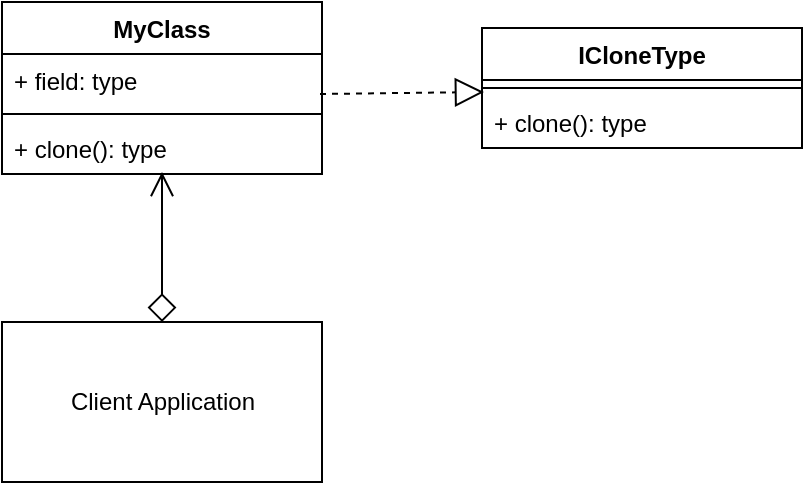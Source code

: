 <mxfile version="14.8.2" type="device"><diagram id="oeVRrGCeo5AOfktruy2Z" name="Page-1"><mxGraphModel dx="868" dy="393" grid="1" gridSize="10" guides="1" tooltips="1" connect="1" arrows="1" fold="1" page="1" pageScale="1" pageWidth="827" pageHeight="1169" math="0" shadow="0"><root><mxCell id="0"/><mxCell id="1" parent="0"/><mxCell id="7UO8UiZxaFosrvsnGZem-1" value="MyClass" style="swimlane;fontStyle=1;align=center;verticalAlign=top;childLayout=stackLayout;horizontal=1;startSize=26;horizontalStack=0;resizeParent=1;resizeParentMax=0;resizeLast=0;collapsible=1;marginBottom=0;" vertex="1" parent="1"><mxGeometry x="80" y="40" width="160" height="86" as="geometry"/></mxCell><mxCell id="7UO8UiZxaFosrvsnGZem-2" value="+ field: type" style="text;strokeColor=none;fillColor=none;align=left;verticalAlign=top;spacingLeft=4;spacingRight=4;overflow=hidden;rotatable=0;points=[[0,0.5],[1,0.5]];portConstraint=eastwest;" vertex="1" parent="7UO8UiZxaFosrvsnGZem-1"><mxGeometry y="26" width="160" height="26" as="geometry"/></mxCell><mxCell id="7UO8UiZxaFosrvsnGZem-3" value="" style="line;strokeWidth=1;fillColor=none;align=left;verticalAlign=middle;spacingTop=-1;spacingLeft=3;spacingRight=3;rotatable=0;labelPosition=right;points=[];portConstraint=eastwest;" vertex="1" parent="7UO8UiZxaFosrvsnGZem-1"><mxGeometry y="52" width="160" height="8" as="geometry"/></mxCell><mxCell id="7UO8UiZxaFosrvsnGZem-4" value="+ clone(): type" style="text;strokeColor=none;fillColor=none;align=left;verticalAlign=top;spacingLeft=4;spacingRight=4;overflow=hidden;rotatable=0;points=[[0,0.5],[1,0.5]];portConstraint=eastwest;" vertex="1" parent="7UO8UiZxaFosrvsnGZem-1"><mxGeometry y="60" width="160" height="26" as="geometry"/></mxCell><mxCell id="7UO8UiZxaFosrvsnGZem-5" value="ICloneType" style="swimlane;fontStyle=1;align=center;verticalAlign=top;childLayout=stackLayout;horizontal=1;startSize=26;horizontalStack=0;resizeParent=1;resizeParentMax=0;resizeLast=0;collapsible=1;marginBottom=0;" vertex="1" parent="1"><mxGeometry x="320" y="53" width="160" height="60" as="geometry"/></mxCell><mxCell id="7UO8UiZxaFosrvsnGZem-7" value="" style="line;strokeWidth=1;fillColor=none;align=left;verticalAlign=middle;spacingTop=-1;spacingLeft=3;spacingRight=3;rotatable=0;labelPosition=right;points=[];portConstraint=eastwest;" vertex="1" parent="7UO8UiZxaFosrvsnGZem-5"><mxGeometry y="26" width="160" height="8" as="geometry"/></mxCell><mxCell id="7UO8UiZxaFosrvsnGZem-8" value="+ clone(): type" style="text;strokeColor=none;fillColor=none;align=left;verticalAlign=top;spacingLeft=4;spacingRight=4;overflow=hidden;rotatable=0;points=[[0,0.5],[1,0.5]];portConstraint=eastwest;" vertex="1" parent="7UO8UiZxaFosrvsnGZem-5"><mxGeometry y="34" width="160" height="26" as="geometry"/></mxCell><mxCell id="7UO8UiZxaFosrvsnGZem-9" value="Client Application" style="html=1;" vertex="1" parent="1"><mxGeometry x="80" y="200" width="160" height="80" as="geometry"/></mxCell><mxCell id="7UO8UiZxaFosrvsnGZem-10" value="" style="endArrow=open;endFill=0;endSize=10;html=1;exitX=0.5;exitY=0;exitDx=0;exitDy=0;entryX=0.5;entryY=0.962;entryDx=0;entryDy=0;entryPerimeter=0;startArrow=diamond;startFill=0;startSize=12;" edge="1" parent="1" source="7UO8UiZxaFosrvsnGZem-9" target="7UO8UiZxaFosrvsnGZem-4"><mxGeometry width="160" relative="1" as="geometry"><mxPoint x="330" y="210" as="sourcePoint"/><mxPoint x="160" y="120" as="targetPoint"/></mxGeometry></mxCell><mxCell id="7UO8UiZxaFosrvsnGZem-11" value="" style="endArrow=block;endFill=0;endSize=12;html=1;dashed=1;entryX=0.006;entryY=-0.077;entryDx=0;entryDy=0;entryPerimeter=0;" edge="1" parent="1" target="7UO8UiZxaFosrvsnGZem-8"><mxGeometry width="160" relative="1" as="geometry"><mxPoint x="239" y="86" as="sourcePoint"/><mxPoint x="320" y="88" as="targetPoint"/></mxGeometry></mxCell></root></mxGraphModel></diagram></mxfile>
